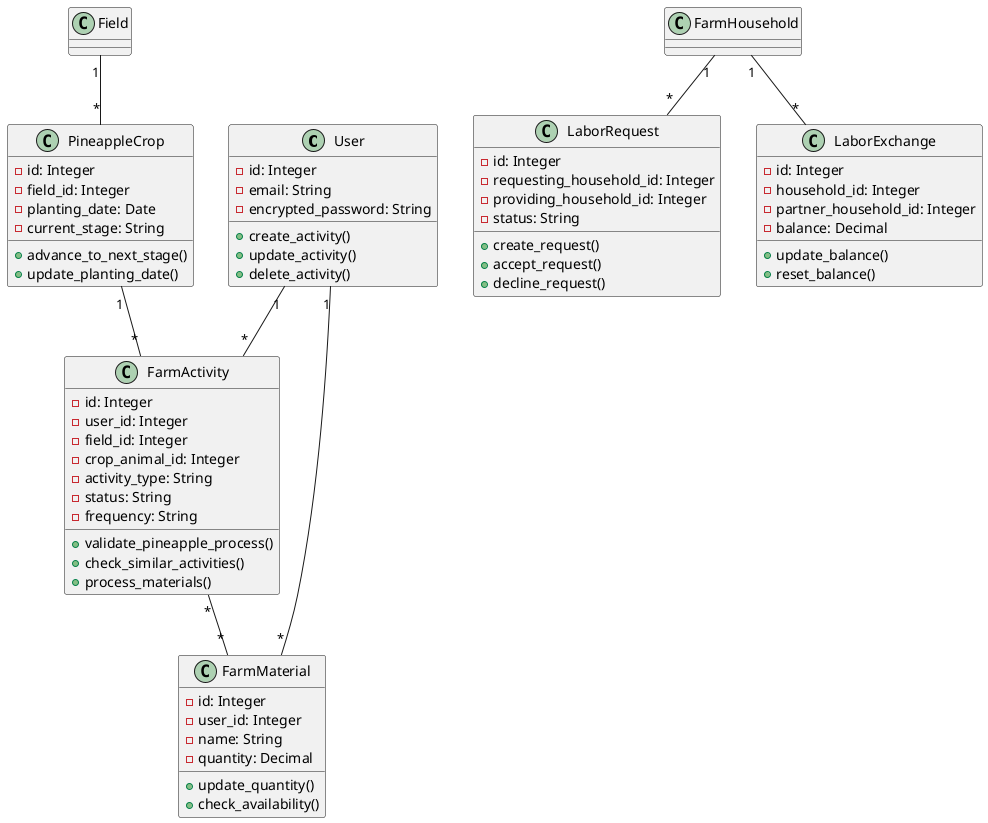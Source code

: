 @startuml
class User {
  -id: Integer
  -email: String
  -encrypted_password: String
  +create_activity()
  +update_activity()
  +delete_activity()
}

class FarmActivity {
  -id: Integer
  -user_id: Integer
  -field_id: Integer
  -crop_animal_id: Integer
  -activity_type: String
  -status: String
  -frequency: String
  +validate_pineapple_process()
  +check_similar_activities()
  +process_materials()
}

class PineappleCrop {
  -id: Integer
  -field_id: Integer
  -planting_date: Date
  -current_stage: String
  +advance_to_next_stage()
  +update_planting_date()
}

class FarmMaterial {
  -id: Integer
  -user_id: Integer
  -name: String
  -quantity: Decimal
  +update_quantity()
  +check_availability()
}

class LaborRequest {
  -id: Integer
  -requesting_household_id: Integer
  -providing_household_id: Integer
  -status: String
  +create_request()
  +accept_request()
  +decline_request()
}

class LaborExchange {
  -id: Integer
  -household_id: Integer
  -partner_household_id: Integer
  -balance: Decimal
  +update_balance()
  +reset_balance()
}

User "1" -- "*" FarmActivity
User "1" -- "*" FarmMaterial
Field "1" -- "*" PineappleCrop
PineappleCrop "1" -- "*" FarmActivity
FarmActivity "*" -- "*" FarmMaterial
FarmHousehold "1" -- "*" LaborRequest
FarmHousehold "1" -- "*" LaborExchange

@enduml 